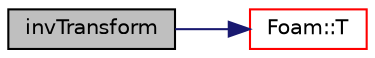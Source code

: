 digraph "invTransform"
{
  bgcolor="transparent";
  edge [fontname="Helvetica",fontsize="10",labelfontname="Helvetica",labelfontsize="10"];
  node [fontname="Helvetica",fontsize="10",shape=record];
  rankdir="LR";
  Node1379 [label="invTransform",height=0.2,width=0.4,color="black", fillcolor="grey75", style="filled", fontcolor="black"];
  Node1379 -> Node1380 [color="midnightblue",fontsize="10",style="solid",fontname="Helvetica"];
  Node1380 [label="Foam::T",height=0.2,width=0.4,color="red",URL="$a21851.html#ae57fda0abb14bb0944947c463c6e09d4"];
}
